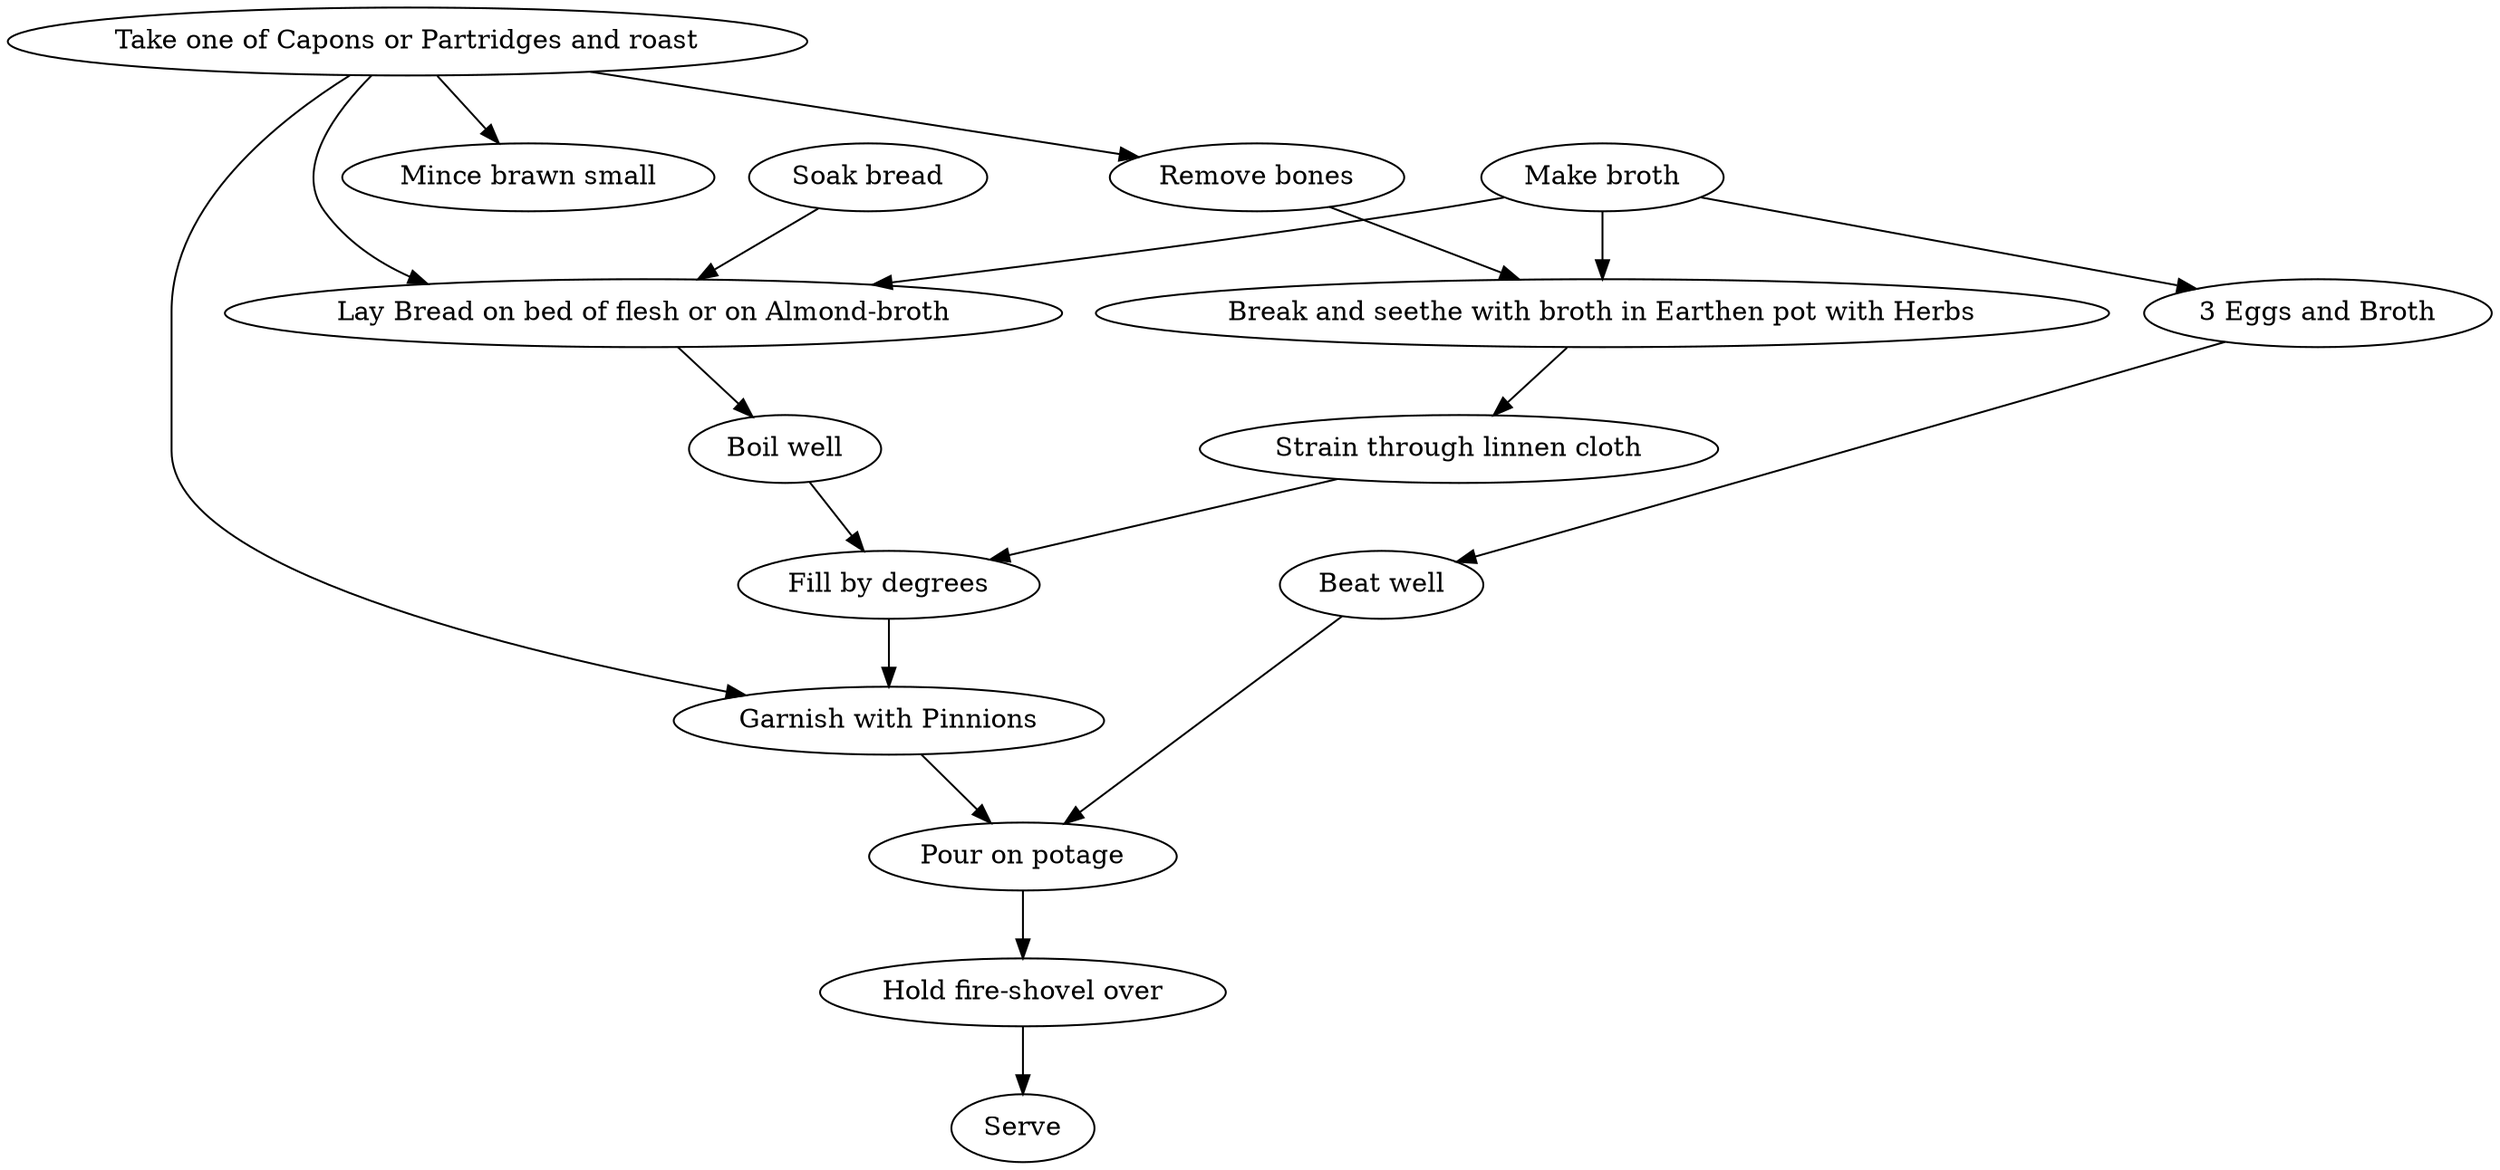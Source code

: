 digraph {
    0 [label="Take one of Capons or Partridges and roast"];
    1 [label="Make broth"];
    2 [label="Remove bones"];
    3 [label="Mince brawn small"];
    4 [label="Break and seethe with broth in Earthen pot with Herbs"];
    5 [label="Soak bread"];
    6 [label="Strain through linnen cloth"];
    7 [label="Lay Bread on bed of flesh or on Almond-broth"];
    8 [label="3 Eggs and Broth"];
    9 [label="Boil well"];
    10 [label="Beat well"];
    11 [label="Fill by degrees"];
    12 [label="Garnish with Pinnions"];
    13 [label="Pour on potage"];
    14 [label="Hold fire-shovel over"];
    15 [label="Serve"];
    0 -> 2;
    0 -> 3;
    0 -> 7;
    0 -> 12;
    1 -> 4;
    1 -> 7;
    1 -> 8;
    2 -> 4;
    4 -> 6;
    5 -> 7;
    6 -> 11;
    7 -> 9;
    8 -> 10;
    9 -> 11;
    10 -> 13;
    11 -> 12;
    12 -> 13;
    13 -> 14;
    14 -> 15;
}